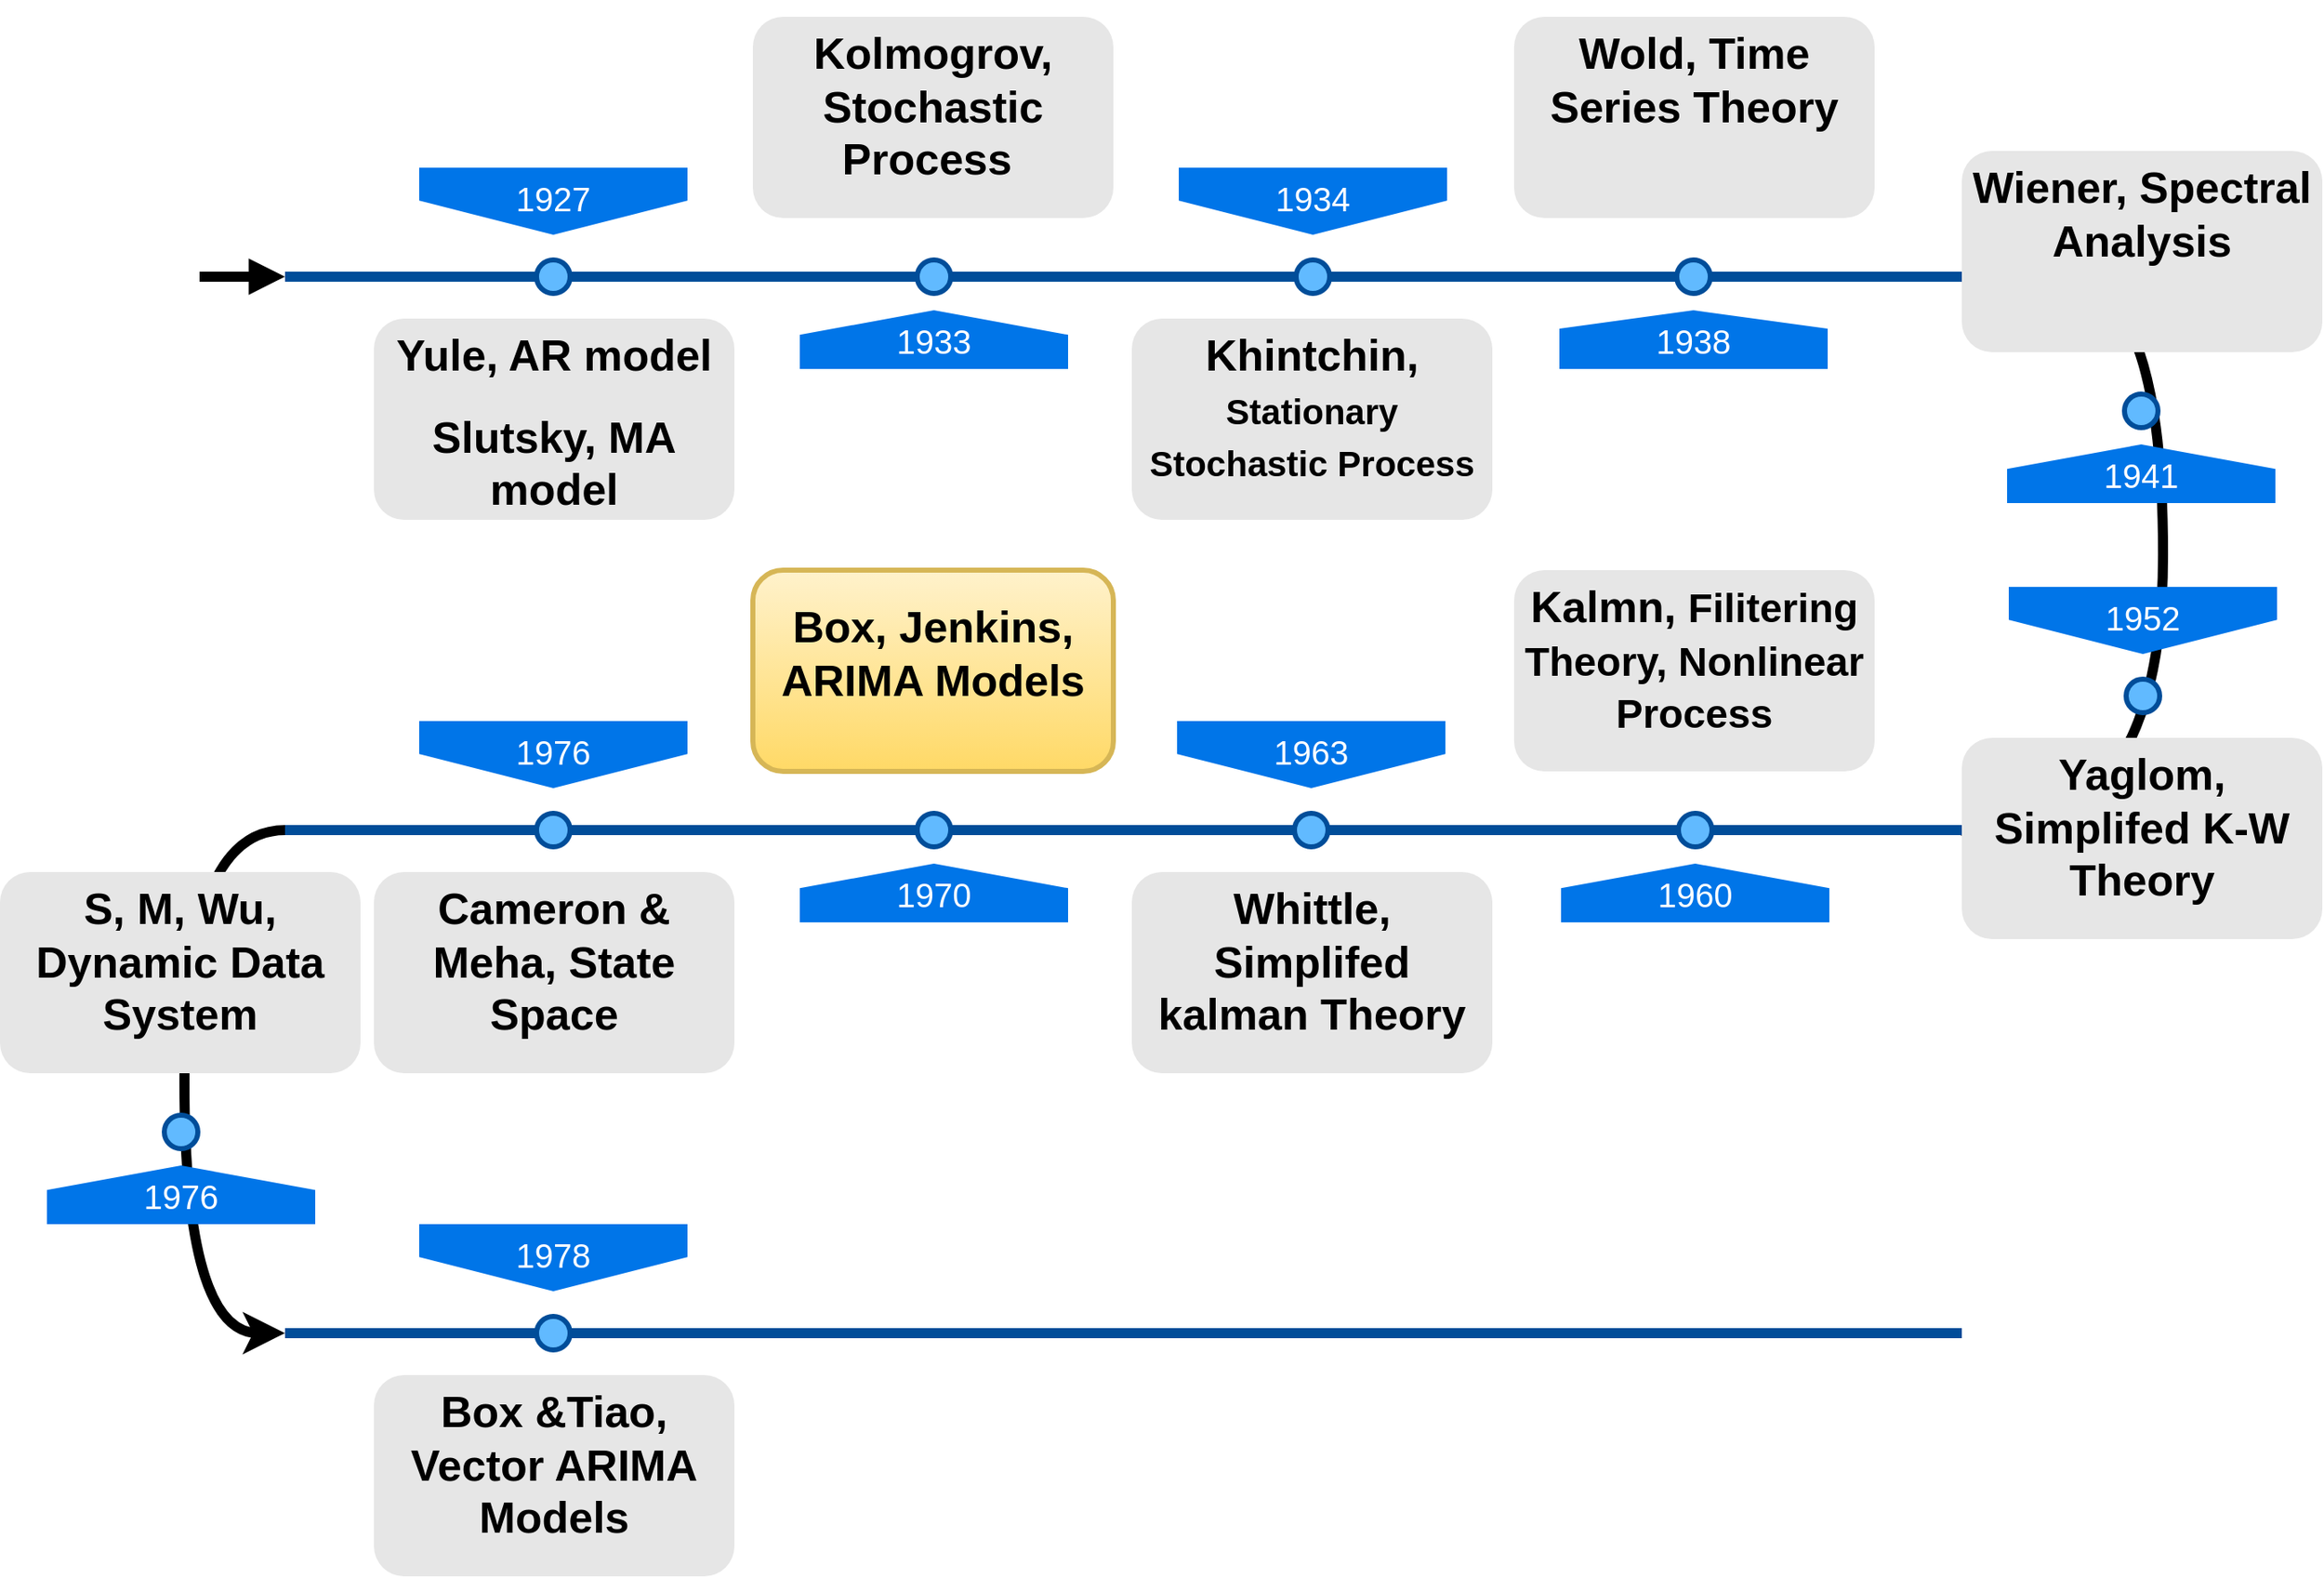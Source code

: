 <mxfile version="12.9.3" type="github">
  <diagram name="Page-1" id="82e54ff1-d628-8f03-85c4-9753963a91cd">
    <mxGraphModel dx="2598" dy="715" grid="1" gridSize="10" guides="1" tooltips="1" connect="1" arrows="1" fold="1" page="1" pageScale="1" pageWidth="1100" pageHeight="850" background="#ffffff" math="0" shadow="0">
      <root>
        <mxCell id="0" />
        <mxCell id="1" parent="0" />
        <mxCell id="ImkUcTffJDDfflXukWmi-22" value="" style="edgeStyle=orthogonalEdgeStyle;rounded=0;orthogonalLoop=1;jettySize=auto;html=1;entryX=0.994;entryY=0.538;entryDx=0;entryDy=0;entryPerimeter=0;exitX=1;exitY=0.5;exitDx=0;exitDy=0;exitPerimeter=0;curved=1;endArrow=block;endFill=1;strokeWidth=6;" parent="1" source="4ec97bd9e5d20128-1" target="ImkUcTffJDDfflXukWmi-6" edge="1">
          <mxGeometry relative="1" as="geometry">
            <Array as="points">
              <mxPoint x="1040" y="406" />
              <mxPoint x="1160" y="406" />
              <mxPoint x="1160" y="735" />
            </Array>
          </mxGeometry>
        </mxCell>
        <mxCell id="ExE7HX1EuqeQAoHHvTwm-15" style="edgeStyle=orthogonalEdgeStyle;curved=1;rounded=0;orthogonalLoop=1;jettySize=auto;html=1;strokeWidth=6;fontSize=20;fontColor=#FFFFFF;startArrow=block;startFill=1;endArrow=none;endFill=0;" edge="1" parent="1" source="4ec97bd9e5d20128-1">
          <mxGeometry relative="1" as="geometry">
            <mxPoint x="-11" y="405" as="targetPoint" />
          </mxGeometry>
        </mxCell>
        <mxCell id="4ec97bd9e5d20128-1" value="" style="line;strokeWidth=6;html=1;fillColor=none;fontSize=28;fontColor=#004D99;strokeColor=#004D99;" parent="1" vertex="1">
          <mxGeometry x="40" y="400" width="1000" height="10" as="geometry" />
        </mxCell>
        <mxCell id="4ec97bd9e5d20128-5" value="1927" style="shape=offPageConnector;whiteSpace=wrap;html=1;fillColor=#0075E8;fontSize=20;fontColor=#FFFFFF;size=0.509;verticalAlign=top;strokeColor=none;" parent="1" vertex="1">
          <mxGeometry x="120" y="340" width="160" height="40" as="geometry" />
        </mxCell>
        <mxCell id="4ec97bd9e5d20128-6" value="&lt;span&gt;1934&lt;/span&gt;" style="shape=offPageConnector;whiteSpace=wrap;html=1;fillColor=#0075E8;fontSize=20;fontColor=#FFFFFF;size=0.509;verticalAlign=top;strokeColor=none;" parent="1" vertex="1">
          <mxGeometry x="573" y="340" width="160" height="40" as="geometry" />
        </mxCell>
        <mxCell id="4ec97bd9e5d20128-7" value="1933" style="shape=offPageConnector;whiteSpace=wrap;html=1;fillColor=#0075E8;fontSize=20;fontColor=#FFFFFF;size=0.418;flipV=1;verticalAlign=top;strokeColor=none;" parent="1" vertex="1">
          <mxGeometry x="347" y="425" width="160" height="35" as="geometry" />
        </mxCell>
        <mxCell id="4ec97bd9e5d20128-8" value="&lt;span&gt;1938&lt;/span&gt;" style="shape=offPageConnector;whiteSpace=wrap;html=1;fillColor=#0075E8;fontSize=20;fontColor=#FFFFFF;size=0.316;flipV=1;verticalAlign=top;strokeColor=none;" parent="1" vertex="1">
          <mxGeometry x="800" y="425" width="160" height="35" as="geometry" />
        </mxCell>
        <mxCell id="4ec97bd9e5d20128-9" value="" style="ellipse;whiteSpace=wrap;html=1;fillColor=#61BAFF;fontSize=28;fontColor=#004D99;strokeWidth=3;strokeColor=#004D99;" parent="1" vertex="1">
          <mxGeometry x="190" y="395" width="20" height="20" as="geometry" />
        </mxCell>
        <mxCell id="4ec97bd9e5d20128-10" value="" style="ellipse;whiteSpace=wrap;html=1;fillColor=#61BAFF;fontSize=28;fontColor=#004D99;strokeWidth=3;strokeColor=#004D99;" parent="1" vertex="1">
          <mxGeometry x="417" y="395" width="20" height="20" as="geometry" />
        </mxCell>
        <mxCell id="4ec97bd9e5d20128-11" value="" style="ellipse;whiteSpace=wrap;html=1;fillColor=#61BAFF;fontSize=28;fontColor=#004D99;strokeWidth=3;strokeColor=#004D99;" parent="1" vertex="1">
          <mxGeometry x="643" y="395" width="20" height="20" as="geometry" />
        </mxCell>
        <mxCell id="4ec97bd9e5d20128-13" value="" style="ellipse;whiteSpace=wrap;html=1;fillColor=#61BAFF;fontSize=28;fontColor=#004D99;strokeWidth=3;strokeColor=#004D99;" parent="1" vertex="1">
          <mxGeometry x="870" y="395" width="20" height="20" as="geometry" />
        </mxCell>
        <mxCell id="4ec97bd9e5d20128-14" value="&lt;h1&gt;Yule, AR model&lt;/h1&gt;&lt;h1&gt;Slutsky, MA model&lt;/h1&gt;" style="text;html=1;spacing=5;spacingTop=-20;whiteSpace=wrap;overflow=hidden;strokeColor=none;strokeWidth=3;fillColor=#E6E6E6;fontSize=13;fontColor=#000000;align=center;rounded=1;" parent="1" vertex="1">
          <mxGeometry x="93" y="430" width="215" height="120" as="geometry" />
        </mxCell>
        <mxCell id="4ec97bd9e5d20128-16" value="&lt;h1&gt;Kolmogrov, Stochastic Process&amp;nbsp;&lt;/h1&gt;" style="text;html=1;spacing=5;spacingTop=-20;whiteSpace=wrap;overflow=hidden;strokeColor=none;strokeWidth=3;fillColor=#E6E6E6;fontSize=13;fontColor=#000000;align=center;rounded=1;" parent="1" vertex="1">
          <mxGeometry x="319" y="250" width="215" height="120" as="geometry" />
        </mxCell>
        <mxCell id="4ec97bd9e5d20128-17" value="&lt;h1&gt;Khintchin, &lt;font style=&quot;font-size: 21px&quot;&gt;Stationary Stochastic Process&lt;/font&gt;&lt;/h1&gt;" style="text;html=1;spacing=5;spacingTop=-20;whiteSpace=wrap;overflow=hidden;strokeColor=none;strokeWidth=3;fillColor=#E6E6E6;fontSize=13;fontColor=#000000;align=center;rounded=1;" parent="1" vertex="1">
          <mxGeometry x="545" y="430" width="215" height="120" as="geometry" />
        </mxCell>
        <mxCell id="4ec97bd9e5d20128-18" value="&lt;h1&gt;Wold, Time Series Theory&lt;/h1&gt;" style="text;html=1;spacing=5;spacingTop=-20;whiteSpace=wrap;overflow=hidden;strokeColor=none;strokeWidth=3;fillColor=#E6E6E6;fontSize=13;fontColor=#000000;align=center;rounded=1;" parent="1" vertex="1">
          <mxGeometry x="773" y="250" width="215" height="120" as="geometry" />
        </mxCell>
        <mxCell id="ExE7HX1EuqeQAoHHvTwm-14" style="edgeStyle=orthogonalEdgeStyle;rounded=0;orthogonalLoop=1;jettySize=auto;html=1;entryX=0;entryY=0.5;entryDx=0;entryDy=0;entryPerimeter=0;strokeWidth=6;fontSize=20;fontColor=#FFFFFF;curved=1;exitX=0;exitY=0.5;exitDx=0;exitDy=0;exitPerimeter=0;" edge="1" parent="1" source="ImkUcTffJDDfflXukWmi-6" target="ExE7HX1EuqeQAoHHvTwm-13">
          <mxGeometry relative="1" as="geometry">
            <Array as="points">
              <mxPoint x="-20" y="735" />
              <mxPoint x="-20" y="1035" />
            </Array>
          </mxGeometry>
        </mxCell>
        <mxCell id="ImkUcTffJDDfflXukWmi-6" value="" style="line;strokeWidth=6;html=1;fillColor=none;fontSize=28;fontColor=#004D99;strokeColor=#004D99;" parent="1" vertex="1">
          <mxGeometry x="40" y="730" width="1000" height="10" as="geometry" />
        </mxCell>
        <mxCell id="ImkUcTffJDDfflXukWmi-7" value="1963" style="shape=offPageConnector;whiteSpace=wrap;html=1;fillColor=#0075E8;fontSize=20;fontColor=#FFFFFF;size=0.509;verticalAlign=top;strokeColor=none;" parent="1" vertex="1">
          <mxGeometry x="572" y="670" width="160" height="40" as="geometry" />
        </mxCell>
        <mxCell id="ImkUcTffJDDfflXukWmi-8" value="&lt;span&gt;1952&lt;/span&gt;" style="shape=offPageConnector;whiteSpace=wrap;html=1;fillColor=#0075E8;fontSize=20;fontColor=#FFFFFF;size=0.509;verticalAlign=top;strokeColor=none;" parent="1" vertex="1">
          <mxGeometry x="1068" y="590" width="160" height="40" as="geometry" />
        </mxCell>
        <mxCell id="ImkUcTffJDDfflXukWmi-9" value="1960" style="shape=offPageConnector;whiteSpace=wrap;html=1;fillColor=#0075E8;fontSize=20;fontColor=#FFFFFF;size=0.418;flipV=1;verticalAlign=top;strokeColor=none;" parent="1" vertex="1">
          <mxGeometry x="801" y="755" width="160" height="35" as="geometry" />
        </mxCell>
        <mxCell id="ImkUcTffJDDfflXukWmi-10" value="&lt;span&gt;1941&lt;/span&gt;" style="shape=offPageConnector;whiteSpace=wrap;html=1;fillColor=#0075E8;fontSize=20;fontColor=#FFFFFF;size=0.418;flipV=1;verticalAlign=top;strokeColor=none;" parent="1" vertex="1">
          <mxGeometry x="1067" y="505" width="160" height="35" as="geometry" />
        </mxCell>
        <mxCell id="ImkUcTffJDDfflXukWmi-11" value="" style="ellipse;whiteSpace=wrap;html=1;fillColor=#61BAFF;fontSize=28;fontColor=#004D99;strokeWidth=3;strokeColor=#004D99;" parent="1" vertex="1">
          <mxGeometry x="642" y="725" width="20" height="20" as="geometry" />
        </mxCell>
        <mxCell id="ImkUcTffJDDfflXukWmi-12" value="" style="ellipse;whiteSpace=wrap;html=1;fillColor=#61BAFF;fontSize=28;fontColor=#004D99;strokeWidth=3;strokeColor=#004D99;" parent="1" vertex="1">
          <mxGeometry x="871" y="725" width="20" height="20" as="geometry" />
        </mxCell>
        <mxCell id="ImkUcTffJDDfflXukWmi-13" value="" style="ellipse;whiteSpace=wrap;html=1;fillColor=#61BAFF;fontSize=28;fontColor=#004D99;strokeWidth=3;strokeColor=#004D99;" parent="1" vertex="1">
          <mxGeometry x="1138" y="645" width="20" height="20" as="geometry" />
        </mxCell>
        <mxCell id="ImkUcTffJDDfflXukWmi-14" value="" style="ellipse;whiteSpace=wrap;html=1;fillColor=#61BAFF;fontSize=28;fontColor=#004D99;strokeWidth=3;strokeColor=#004D99;" parent="1" vertex="1">
          <mxGeometry x="1137" y="475" width="20" height="20" as="geometry" />
        </mxCell>
        <mxCell id="ImkUcTffJDDfflXukWmi-15" value="&lt;h1&gt;Whittle, Simplifed kalman Theory&lt;/h1&gt;" style="text;html=1;spacing=5;spacingTop=-20;whiteSpace=wrap;overflow=hidden;strokeColor=none;strokeWidth=3;fillColor=#E6E6E6;fontSize=13;fontColor=#000000;align=center;rounded=1;" parent="1" vertex="1">
          <mxGeometry x="545" y="760" width="215" height="120" as="geometry" />
        </mxCell>
        <mxCell id="ImkUcTffJDDfflXukWmi-16" value="&lt;h1&gt;Kalmn, &lt;font style=&quot;font-size: 24px&quot;&gt;Filitering Theory, Nonlinear Process&lt;/font&gt;&lt;/h1&gt;" style="text;html=1;spacing=5;spacingTop=-20;whiteSpace=wrap;overflow=hidden;strokeColor=none;strokeWidth=3;fillColor=#E6E6E6;fontSize=13;fontColor=#000000;align=center;rounded=1;" parent="1" vertex="1">
          <mxGeometry x="773" y="580" width="215" height="120" as="geometry" />
        </mxCell>
        <mxCell id="ImkUcTffJDDfflXukWmi-17" value="&lt;h1&gt;Yaglom, Simplifed K-W Theory&lt;/h1&gt;" style="text;html=1;spacing=5;spacingTop=-20;whiteSpace=wrap;overflow=hidden;strokeColor=none;strokeWidth=3;fillColor=#E6E6E6;fontSize=13;fontColor=#000000;align=center;rounded=1;" parent="1" vertex="1">
          <mxGeometry x="1040" y="680" width="215" height="120" as="geometry" />
        </mxCell>
        <mxCell id="ImkUcTffJDDfflXukWmi-18" value="&lt;h1&gt;Wiener, Spectral Analysis&lt;/h1&gt;" style="text;html=1;spacing=5;spacingTop=-20;whiteSpace=wrap;overflow=hidden;strokeColor=none;strokeWidth=3;fillColor=#E6E6E6;fontSize=13;fontColor=#000000;align=center;rounded=1;" parent="1" vertex="1">
          <mxGeometry x="1040" y="330" width="215" height="120" as="geometry" />
        </mxCell>
        <mxCell id="ExE7HX1EuqeQAoHHvTwm-6" value="&lt;h1&gt;Box, Jenkins, ARIMA Models&lt;/h1&gt;" style="text;html=1;spacing=5;spacingTop=-20;whiteSpace=wrap;overflow=hidden;strokeWidth=3;fillColor=#fff2cc;fontSize=13;align=center;rounded=1;strokeColor=#d6b656;gradientColor=#ffd966;verticalAlign=middle;" vertex="1" parent="1">
          <mxGeometry x="319" y="580" width="215" height="120" as="geometry" />
        </mxCell>
        <mxCell id="ExE7HX1EuqeQAoHHvTwm-7" value="" style="ellipse;whiteSpace=wrap;html=1;fillColor=#61BAFF;fontSize=28;fontColor=#004D99;strokeWidth=3;strokeColor=#004D99;" vertex="1" parent="1">
          <mxGeometry x="417" y="725" width="20" height="20" as="geometry" />
        </mxCell>
        <mxCell id="ExE7HX1EuqeQAoHHvTwm-8" value="1970" style="shape=offPageConnector;whiteSpace=wrap;html=1;fillColor=#0075E8;fontSize=20;fontColor=#FFFFFF;size=0.418;flipV=1;verticalAlign=top;strokeColor=none;" vertex="1" parent="1">
          <mxGeometry x="347" y="755" width="160" height="35" as="geometry" />
        </mxCell>
        <mxCell id="ExE7HX1EuqeQAoHHvTwm-10" value="&lt;h1&gt;Cameron &amp;amp; Meha, State Space&lt;/h1&gt;" style="text;html=1;spacing=5;spacingTop=-20;whiteSpace=wrap;overflow=hidden;strokeColor=none;strokeWidth=3;fillColor=#E6E6E6;fontSize=13;fontColor=#000000;align=center;rounded=1;" vertex="1" parent="1">
          <mxGeometry x="93" y="760" width="215" height="120" as="geometry" />
        </mxCell>
        <mxCell id="ExE7HX1EuqeQAoHHvTwm-11" value="" style="ellipse;whiteSpace=wrap;html=1;fillColor=#61BAFF;fontSize=28;fontColor=#004D99;strokeWidth=3;strokeColor=#004D99;" vertex="1" parent="1">
          <mxGeometry x="190" y="725" width="20" height="20" as="geometry" />
        </mxCell>
        <mxCell id="ExE7HX1EuqeQAoHHvTwm-12" value="1976" style="shape=offPageConnector;whiteSpace=wrap;html=1;fillColor=#0075E8;fontSize=20;fontColor=#FFFFFF;size=0.509;verticalAlign=top;strokeColor=none;" vertex="1" parent="1">
          <mxGeometry x="120" y="670" width="160" height="40" as="geometry" />
        </mxCell>
        <mxCell id="ExE7HX1EuqeQAoHHvTwm-13" value="" style="line;strokeWidth=6;html=1;fillColor=none;fontSize=28;fontColor=#004D99;strokeColor=#004D99;" vertex="1" parent="1">
          <mxGeometry x="40" y="1030" width="1000" height="10" as="geometry" />
        </mxCell>
        <mxCell id="ExE7HX1EuqeQAoHHvTwm-19" value="&lt;h1&gt;S, M, Wu, Dynamic Data System&lt;/h1&gt;" style="text;html=1;spacing=5;spacingTop=-20;whiteSpace=wrap;overflow=hidden;strokeColor=none;strokeWidth=3;fillColor=#E6E6E6;fontSize=13;fontColor=#000000;align=center;rounded=1;" vertex="1" parent="1">
          <mxGeometry x="-130" y="760" width="215" height="120" as="geometry" />
        </mxCell>
        <mxCell id="ExE7HX1EuqeQAoHHvTwm-20" value="" style="ellipse;whiteSpace=wrap;html=1;fillColor=#61BAFF;fontSize=28;fontColor=#004D99;strokeWidth=3;strokeColor=#004D99;" vertex="1" parent="1">
          <mxGeometry x="-32" y="905" width="20" height="20" as="geometry" />
        </mxCell>
        <mxCell id="ExE7HX1EuqeQAoHHvTwm-21" value="1976" style="shape=offPageConnector;whiteSpace=wrap;html=1;fillColor=#0075E8;fontSize=20;fontColor=#FFFFFF;size=0.418;flipV=1;verticalAlign=top;strokeColor=none;" vertex="1" parent="1">
          <mxGeometry x="-102" y="935" width="160" height="35" as="geometry" />
        </mxCell>
        <mxCell id="ExE7HX1EuqeQAoHHvTwm-22" value="&lt;h1&gt;Box &amp;amp;Tiao, Vector ARIMA Models&lt;/h1&gt;" style="text;html=1;spacing=5;spacingTop=-20;whiteSpace=wrap;overflow=hidden;strokeColor=none;strokeWidth=3;fillColor=#E6E6E6;fontSize=13;fontColor=#000000;align=center;rounded=1;" vertex="1" parent="1">
          <mxGeometry x="93" y="1060" width="215" height="120" as="geometry" />
        </mxCell>
        <mxCell id="ExE7HX1EuqeQAoHHvTwm-23" value="" style="ellipse;whiteSpace=wrap;html=1;fillColor=#61BAFF;fontSize=28;fontColor=#004D99;strokeWidth=3;strokeColor=#004D99;" vertex="1" parent="1">
          <mxGeometry x="190" y="1025" width="20" height="20" as="geometry" />
        </mxCell>
        <mxCell id="ExE7HX1EuqeQAoHHvTwm-24" value="1978" style="shape=offPageConnector;whiteSpace=wrap;html=1;fillColor=#0075E8;fontSize=20;fontColor=#FFFFFF;size=0.509;verticalAlign=top;strokeColor=none;" vertex="1" parent="1">
          <mxGeometry x="120" y="970" width="160" height="40" as="geometry" />
        </mxCell>
      </root>
    </mxGraphModel>
  </diagram>
</mxfile>
